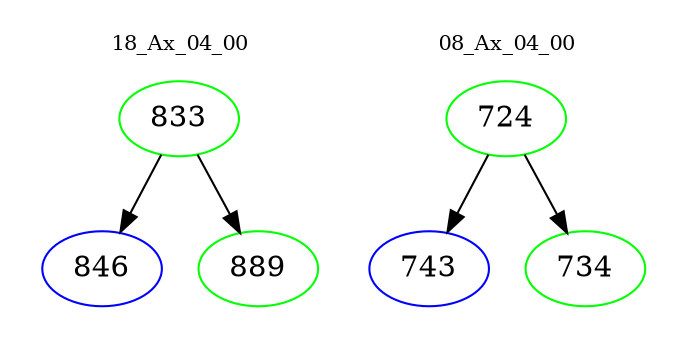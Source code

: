 digraph{
subgraph cluster_0 {
color = white
label = "18_Ax_04_00";
fontsize=10;
T0_833 [label="833", color="green"]
T0_833 -> T0_846 [color="black"]
T0_846 [label="846", color="blue"]
T0_833 -> T0_889 [color="black"]
T0_889 [label="889", color="green"]
}
subgraph cluster_1 {
color = white
label = "08_Ax_04_00";
fontsize=10;
T1_724 [label="724", color="green"]
T1_724 -> T1_743 [color="black"]
T1_743 [label="743", color="blue"]
T1_724 -> T1_734 [color="black"]
T1_734 [label="734", color="green"]
}
}
